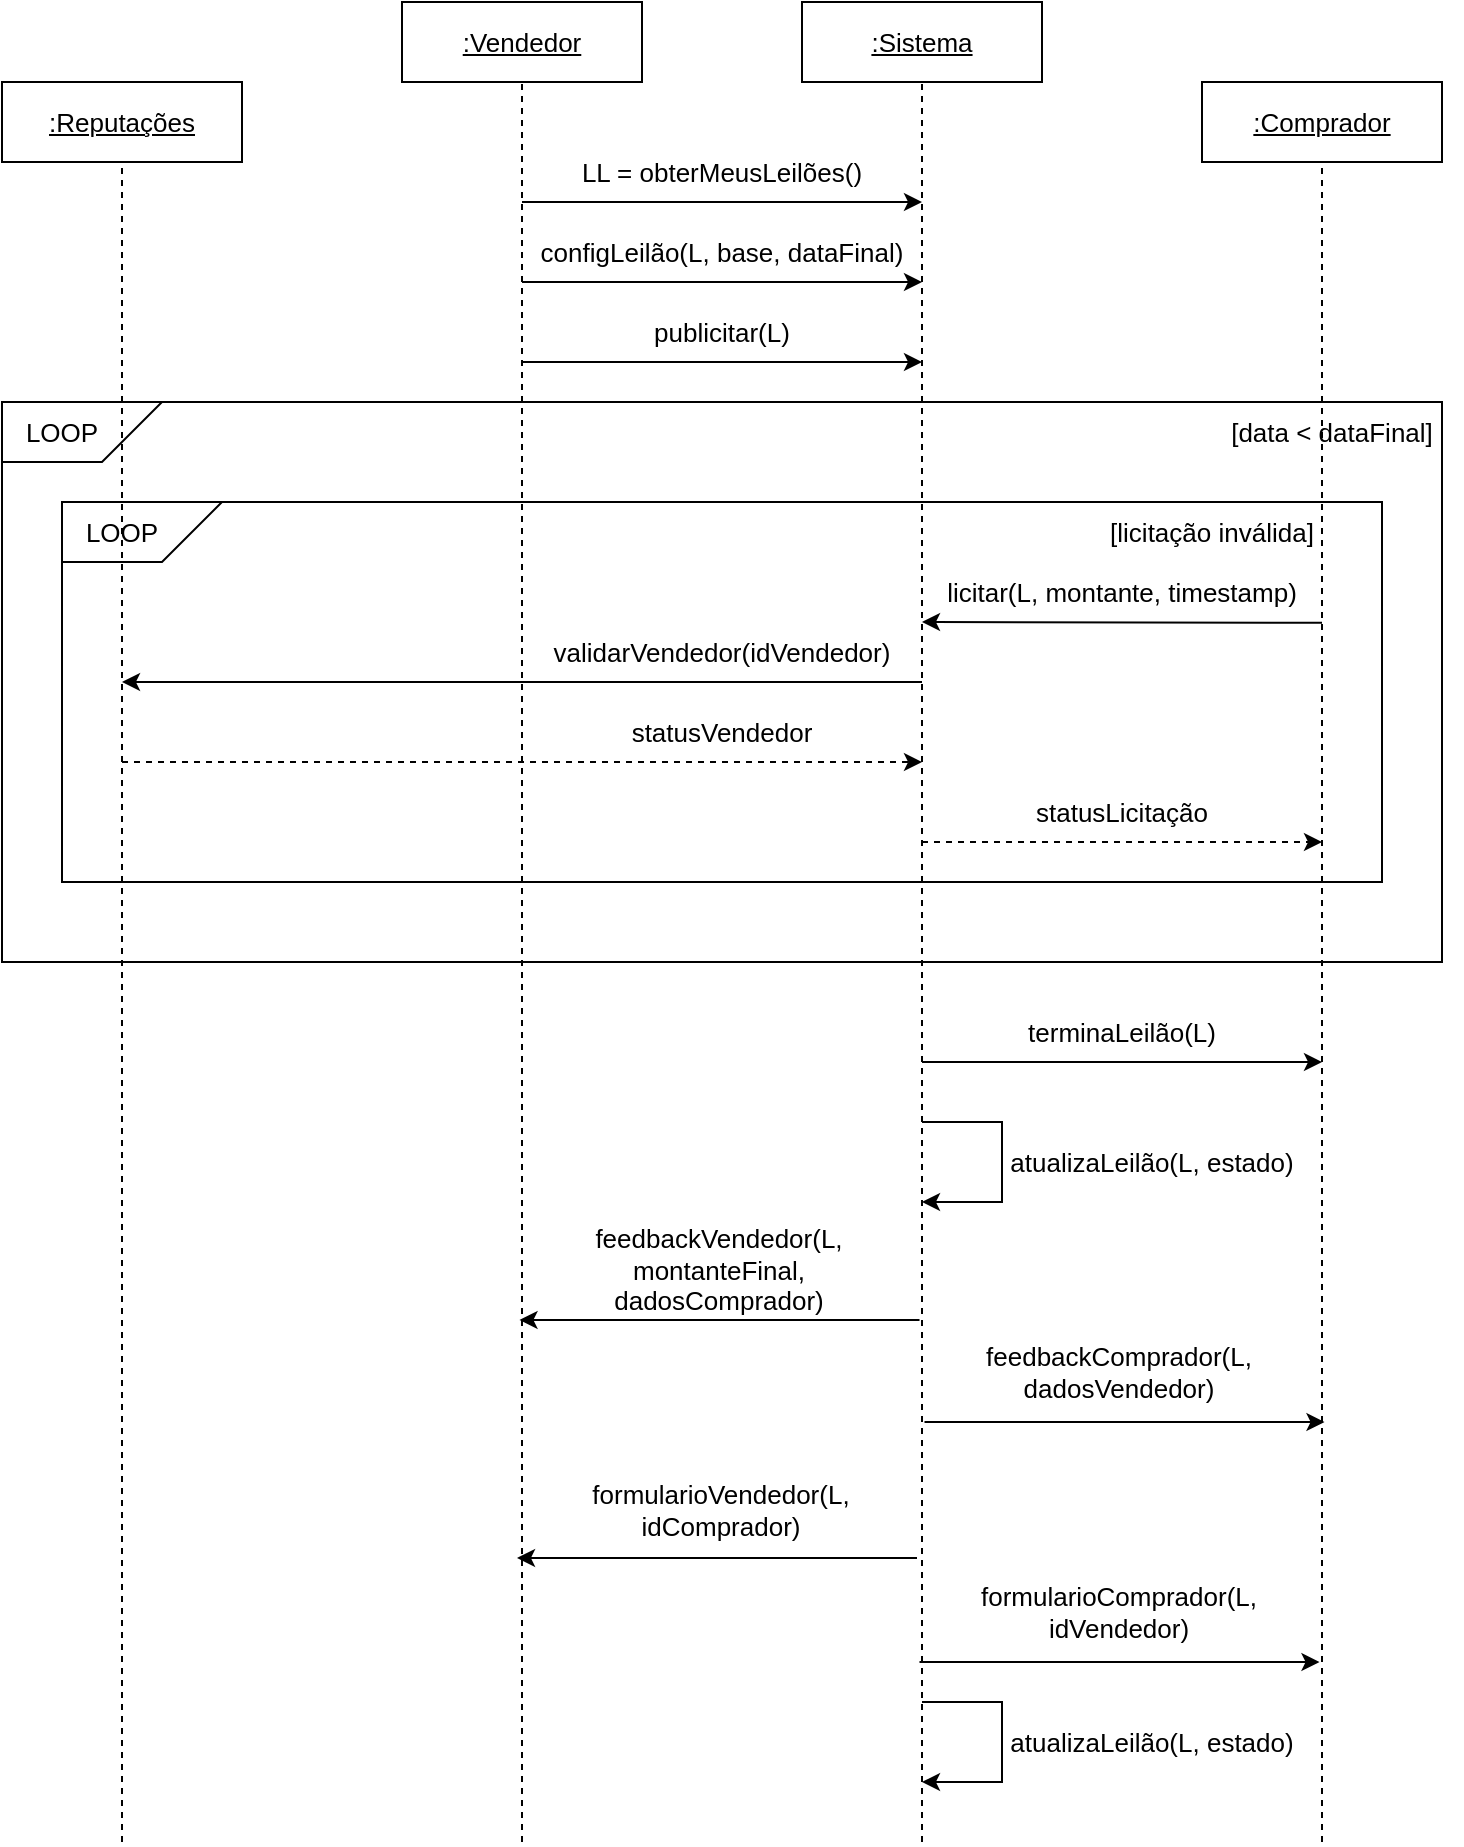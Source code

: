 <mxfile version="18.1.3" type="device"><diagram id="CkuuAFPeBTgD3vncC8q3" name="Page-1"><mxGraphModel dx="813" dy="431" grid="1" gridSize="10" guides="1" tooltips="1" connect="1" arrows="1" fold="1" page="1" pageScale="1" pageWidth="827" pageHeight="1169" math="0" shadow="0"><root><mxCell id="0"/><mxCell id="1" parent="0"/><mxCell id="TFdUQ2f9A7EuVkcZQJ88-1" value="&lt;u&gt;&lt;font style=&quot;font-size: 13px;&quot;&gt;:Reputações&lt;/font&gt;&lt;/u&gt;" style="rounded=0;whiteSpace=wrap;html=1;" parent="1" vertex="1"><mxGeometry x="40" y="240" width="120" height="40" as="geometry"/></mxCell><mxCell id="TFdUQ2f9A7EuVkcZQJ88-2" value="&lt;u&gt;&lt;font style=&quot;font-size: 13px;&quot;&gt;:Comprador&lt;/font&gt;&lt;/u&gt;" style="rounded=0;whiteSpace=wrap;html=1;" parent="1" vertex="1"><mxGeometry x="640" y="240" width="120" height="40" as="geometry"/></mxCell><mxCell id="TFdUQ2f9A7EuVkcZQJ88-3" value="&lt;u&gt;&lt;font style=&quot;font-size: 13px;&quot;&gt;:Vendedor&lt;/font&gt;&lt;/u&gt;" style="rounded=0;whiteSpace=wrap;html=1;" parent="1" vertex="1"><mxGeometry x="240" y="200" width="120" height="40" as="geometry"/></mxCell><mxCell id="TFdUQ2f9A7EuVkcZQJ88-4" value="&lt;u&gt;&lt;font style=&quot;font-size: 13px;&quot;&gt;:Sistema&lt;/font&gt;&lt;/u&gt;" style="rounded=0;whiteSpace=wrap;html=1;" parent="1" vertex="1"><mxGeometry x="440" y="200" width="120" height="40" as="geometry"/></mxCell><mxCell id="TFdUQ2f9A7EuVkcZQJ88-5" value="" style="endArrow=none;dashed=1;html=1;rounded=0;entryX=0.5;entryY=1;entryDx=0;entryDy=0;" parent="1" target="TFdUQ2f9A7EuVkcZQJ88-1" edge="1"><mxGeometry width="50" height="50" relative="1" as="geometry"><mxPoint x="100" y="1120" as="sourcePoint"/><mxPoint x="100" y="290" as="targetPoint"/></mxGeometry></mxCell><mxCell id="TFdUQ2f9A7EuVkcZQJ88-6" value="" style="endArrow=none;dashed=1;html=1;rounded=0;entryX=0.5;entryY=1;entryDx=0;entryDy=0;" parent="1" target="TFdUQ2f9A7EuVkcZQJ88-3" edge="1"><mxGeometry width="50" height="50" relative="1" as="geometry"><mxPoint x="300" y="1120" as="sourcePoint"/><mxPoint x="300" y="250" as="targetPoint"/></mxGeometry></mxCell><mxCell id="TFdUQ2f9A7EuVkcZQJ88-7" value="" style="endArrow=none;dashed=1;html=1;rounded=0;entryX=0.5;entryY=1;entryDx=0;entryDy=0;" parent="1" target="TFdUQ2f9A7EuVkcZQJ88-4" edge="1"><mxGeometry width="50" height="50" relative="1" as="geometry"><mxPoint x="500" y="1120" as="sourcePoint"/><mxPoint x="500.18" y="250" as="targetPoint"/></mxGeometry></mxCell><mxCell id="TFdUQ2f9A7EuVkcZQJ88-8" value="" style="endArrow=none;dashed=1;html=1;rounded=0;entryX=0.5;entryY=1;entryDx=0;entryDy=0;" parent="1" target="TFdUQ2f9A7EuVkcZQJ88-2" edge="1"><mxGeometry width="50" height="50" relative="1" as="geometry"><mxPoint x="700" y="1120" as="sourcePoint"/><mxPoint x="699.76" y="290" as="targetPoint"/></mxGeometry></mxCell><mxCell id="TFdUQ2f9A7EuVkcZQJ88-9" value="" style="endArrow=classic;html=1;rounded=0;" parent="1" edge="1"><mxGeometry width="50" height="50" relative="1" as="geometry"><mxPoint x="300" y="300" as="sourcePoint"/><mxPoint x="500" y="300" as="targetPoint"/></mxGeometry></mxCell><mxCell id="TFdUQ2f9A7EuVkcZQJ88-10" value="" style="endArrow=classic;html=1;rounded=0;" parent="1" edge="1"><mxGeometry width="50" height="50" relative="1" as="geometry"><mxPoint x="300" y="340" as="sourcePoint"/><mxPoint x="500" y="340" as="targetPoint"/></mxGeometry></mxCell><mxCell id="TFdUQ2f9A7EuVkcZQJ88-11" value="" style="endArrow=classic;html=1;rounded=0;" parent="1" edge="1"><mxGeometry width="50" height="50" relative="1" as="geometry"><mxPoint x="300" y="380" as="sourcePoint"/><mxPoint x="500" y="380" as="targetPoint"/></mxGeometry></mxCell><mxCell id="TFdUQ2f9A7EuVkcZQJ88-12" value="&lt;font style=&quot;font-size: 13px;&quot;&gt;LL = obterMeusLeilões()&lt;/font&gt;" style="text;html=1;strokeColor=none;fillColor=none;align=center;verticalAlign=middle;whiteSpace=wrap;rounded=0;" parent="1" vertex="1"><mxGeometry x="320" y="270" width="160" height="30" as="geometry"/></mxCell><mxCell id="TFdUQ2f9A7EuVkcZQJ88-13" value="&lt;font style=&quot;font-size: 13px;&quot;&gt;configLeilão(L, base, dataFinal)&lt;/font&gt;" style="text;html=1;strokeColor=none;fillColor=none;align=center;verticalAlign=middle;whiteSpace=wrap;rounded=0;" parent="1" vertex="1"><mxGeometry x="300" y="310" width="200" height="30" as="geometry"/></mxCell><mxCell id="TFdUQ2f9A7EuVkcZQJ88-15" value="&lt;font style=&quot;font-size: 13px;&quot;&gt;publicitar(L)&lt;/font&gt;" style="text;html=1;strokeColor=none;fillColor=none;align=center;verticalAlign=middle;whiteSpace=wrap;rounded=0;" parent="1" vertex="1"><mxGeometry x="320" y="350" width="160" height="30" as="geometry"/></mxCell><mxCell id="TFdUQ2f9A7EuVkcZQJ88-17" value="" style="rounded=0;whiteSpace=wrap;html=1;fillColor=none;" parent="1" vertex="1"><mxGeometry x="40" y="400" width="720" height="280" as="geometry"/></mxCell><mxCell id="TFdUQ2f9A7EuVkcZQJ88-18" value="&lt;font style=&quot;font-size: 13px;&quot;&gt;[data &amp;lt; dataFinal]&lt;/font&gt;" style="text;html=1;strokeColor=none;fillColor=none;align=center;verticalAlign=middle;whiteSpace=wrap;rounded=0;" parent="1" vertex="1"><mxGeometry x="640" y="400" width="130" height="30" as="geometry"/></mxCell><mxCell id="TFdUQ2f9A7EuVkcZQJ88-20" value="" style="shape=card;whiteSpace=wrap;html=1;fontSize=13;fillColor=none;rotation=-180;" parent="1" vertex="1"><mxGeometry x="40" y="400" width="80" height="30" as="geometry"/></mxCell><mxCell id="TFdUQ2f9A7EuVkcZQJ88-21" value="" style="shape=card;whiteSpace=wrap;html=1;fontSize=13;fillColor=none;rotation=-180;" parent="1" vertex="1"><mxGeometry x="70" y="450" width="80" height="30" as="geometry"/></mxCell><mxCell id="TFdUQ2f9A7EuVkcZQJ88-22" value="" style="rounded=0;whiteSpace=wrap;html=1;fontSize=13;fillColor=none;" parent="1" vertex="1"><mxGeometry x="70" y="450" width="660" height="190" as="geometry"/></mxCell><mxCell id="TFdUQ2f9A7EuVkcZQJ88-23" value="" style="endArrow=classic;html=1;rounded=0;" parent="1" edge="1"><mxGeometry width="50" height="50" relative="1" as="geometry"><mxPoint x="700" y="510.42" as="sourcePoint"/><mxPoint x="500" y="510.0" as="targetPoint"/></mxGeometry></mxCell><mxCell id="TFdUQ2f9A7EuVkcZQJ88-26" value="" style="endArrow=classic;html=1;rounded=0;" parent="1" edge="1"><mxGeometry width="50" height="50" relative="1" as="geometry"><mxPoint x="500" y="540.0" as="sourcePoint"/><mxPoint x="100" y="540" as="targetPoint"/></mxGeometry></mxCell><mxCell id="TFdUQ2f9A7EuVkcZQJ88-27" value="" style="endArrow=classic;html=1;rounded=0;dashed=1;" parent="1" edge="1"><mxGeometry width="50" height="50" relative="1" as="geometry"><mxPoint x="500" y="620" as="sourcePoint"/><mxPoint x="700" y="620" as="targetPoint"/></mxGeometry></mxCell><mxCell id="TFdUQ2f9A7EuVkcZQJ88-29" value="" style="endArrow=classic;html=1;rounded=0;dashed=1;" parent="1" edge="1"><mxGeometry width="50" height="50" relative="1" as="geometry"><mxPoint x="100" y="580" as="sourcePoint"/><mxPoint x="500" y="580" as="targetPoint"/></mxGeometry></mxCell><mxCell id="TFdUQ2f9A7EuVkcZQJ88-32" value="LOOP" style="text;html=1;strokeColor=none;fillColor=none;align=center;verticalAlign=middle;whiteSpace=wrap;rounded=0;fontSize=13;" parent="1" vertex="1"><mxGeometry x="40" y="400" width="60" height="30" as="geometry"/></mxCell><mxCell id="TFdUQ2f9A7EuVkcZQJ88-33" value="LOOP" style="text;html=1;strokeColor=none;fillColor=none;align=center;verticalAlign=middle;whiteSpace=wrap;rounded=0;fontSize=13;" parent="1" vertex="1"><mxGeometry x="70" y="450" width="60" height="30" as="geometry"/></mxCell><mxCell id="TFdUQ2f9A7EuVkcZQJ88-34" value="&lt;font style=&quot;font-size: 13px;&quot;&gt;statusLicitação&lt;/font&gt;" style="text;html=1;strokeColor=none;fillColor=none;align=center;verticalAlign=middle;whiteSpace=wrap;rounded=0;" parent="1" vertex="1"><mxGeometry x="520" y="590" width="160" height="30" as="geometry"/></mxCell><mxCell id="TFdUQ2f9A7EuVkcZQJ88-36" value="&lt;font style=&quot;font-size: 13px;&quot;&gt;statusVendedor&lt;/font&gt;" style="text;html=1;strokeColor=none;fillColor=none;align=center;verticalAlign=middle;whiteSpace=wrap;rounded=0;" parent="1" vertex="1"><mxGeometry x="320" y="550" width="160" height="30" as="geometry"/></mxCell><mxCell id="TFdUQ2f9A7EuVkcZQJ88-37" value="&lt;font style=&quot;font-size: 13px;&quot;&gt;validarVendedor(idVendedor)&lt;/font&gt;" style="text;html=1;strokeColor=none;fillColor=none;align=center;verticalAlign=middle;whiteSpace=wrap;rounded=0;" parent="1" vertex="1"><mxGeometry x="320" y="510" width="160" height="30" as="geometry"/></mxCell><mxCell id="TFdUQ2f9A7EuVkcZQJ88-38" value="&lt;font style=&quot;font-size: 13px;&quot;&gt;[licitação inválida]&lt;/font&gt;" style="text;html=1;strokeColor=none;fillColor=none;align=center;verticalAlign=middle;whiteSpace=wrap;rounded=0;" parent="1" vertex="1"><mxGeometry x="580" y="450" width="130" height="30" as="geometry"/></mxCell><mxCell id="TFdUQ2f9A7EuVkcZQJ88-39" value="&lt;span style=&quot;font-size: 13px;&quot;&gt;licitar(L, montante, timestamp)&lt;/span&gt;" style="text;html=1;strokeColor=none;fillColor=none;align=center;verticalAlign=middle;whiteSpace=wrap;rounded=0;" parent="1" vertex="1"><mxGeometry x="505" y="480" width="190" height="30" as="geometry"/></mxCell><mxCell id="g4RJySCC5g2H-ivWu8Qe-1" value="" style="endArrow=classic;html=1;rounded=0;" parent="1" edge="1"><mxGeometry width="50" height="50" relative="1" as="geometry"><mxPoint x="500" y="730" as="sourcePoint"/><mxPoint x="700" y="730" as="targetPoint"/></mxGeometry></mxCell><mxCell id="g4RJySCC5g2H-ivWu8Qe-2" value="&lt;span style=&quot;font-size: 13px;&quot;&gt;terminaLeilão(L)&lt;/span&gt;" style="text;html=1;strokeColor=none;fillColor=none;align=center;verticalAlign=middle;whiteSpace=wrap;rounded=0;" parent="1" vertex="1"><mxGeometry x="520" y="700" width="160" height="30" as="geometry"/></mxCell><mxCell id="g4RJySCC5g2H-ivWu8Qe-3" value="" style="endArrow=classic;html=1;rounded=0;" parent="1" edge="1"><mxGeometry width="50" height="50" relative="1" as="geometry"><mxPoint x="498.75" y="859" as="sourcePoint"/><mxPoint x="298.75" y="859" as="targetPoint"/></mxGeometry></mxCell><mxCell id="g4RJySCC5g2H-ivWu8Qe-4" value="" style="endArrow=classic;html=1;rounded=0;startArrow=none;" parent="1" source="g4RJySCC5g2H-ivWu8Qe-9" edge="1"><mxGeometry width="50" height="50" relative="1" as="geometry"><mxPoint x="498.75" y="979" as="sourcePoint"/><mxPoint x="298.75" y="979" as="targetPoint"/></mxGeometry></mxCell><mxCell id="g4RJySCC5g2H-ivWu8Qe-6" value="&lt;span style=&quot;font-size: 13px;&quot;&gt;feedbackVendedor(L, montanteFinal, dadosComprador)&lt;/span&gt;" style="text;html=1;strokeColor=none;fillColor=none;align=center;verticalAlign=middle;whiteSpace=wrap;rounded=0;" parent="1" vertex="1"><mxGeometry x="306.25" y="809" width="185" height="50" as="geometry"/></mxCell><mxCell id="g4RJySCC5g2H-ivWu8Qe-7" value="" style="endArrow=classic;html=1;rounded=0;" parent="1" edge="1"><mxGeometry width="50" height="50" relative="1" as="geometry"><mxPoint x="501.25" y="910" as="sourcePoint"/><mxPoint x="701.25" y="910" as="targetPoint"/></mxGeometry></mxCell><mxCell id="g4RJySCC5g2H-ivWu8Qe-8" value="&lt;span style=&quot;font-size: 13px;&quot;&gt;feedbackComprador(L, dadosVendedor)&lt;/span&gt;" style="text;html=1;strokeColor=none;fillColor=none;align=center;verticalAlign=middle;whiteSpace=wrap;rounded=0;" parent="1" vertex="1"><mxGeometry x="506.25" y="860" width="185" height="50" as="geometry"/></mxCell><mxCell id="g4RJySCC5g2H-ivWu8Qe-9" value="&lt;span style=&quot;font-size: 13px;&quot;&gt;formularioVendedor(L, idComprador&lt;/span&gt;&lt;span style=&quot;color: rgba(0, 0, 0, 0); font-family: monospace; font-size: 0px; text-align: start;&quot;&gt;mxGraphModel%3E%3Croot%3E%3CmxCell%20id%3D%220%22%2F%3E%3CmxCell%20id%3D%221%22%20parent%3D%220%22%2F%3E%3CmxCell%20id%3D%222%22%20value%3D%22%26lt%3Bspan%20style%3D%26quot%3Bfont-size%3A%2013px%3B%26quot%3B%26gt%3BfeedbackComprador(L%2C%20sucesso%2C%20dadosComprador)%26lt%3B%2Fspan%26gt%3B%22%20style%3D%22text%3Bhtml%3D1%3BstrokeColor%3Dnone%3BfillColor%3Dnone%3Balign%3Dcenter%3BverticalAlign%3Dmiddle%3BwhiteSpace%3Dwrap%3Brounded%3D0%3B%22%20vertex%3D%221%22%20parent%3D%221%22%3E%3CmxGeometry%20x%3D%22307.5%22%20y%3D%22850%22%20width%3D%22185%22%20height%3D%2250%22%20as%3D%22geometry%22%2F%3E%3C%2FmxCell%3E%3C%2Froot%3E%3C%2FmxGraphModel%3E&lt;/span&gt;&lt;span style=&quot;font-size: 13px;&quot;&gt;)&lt;/span&gt;" style="text;html=1;strokeColor=none;fillColor=none;align=center;verticalAlign=middle;whiteSpace=wrap;rounded=0;" parent="1" vertex="1"><mxGeometry x="297.5" y="929" width="202.5" height="50" as="geometry"/></mxCell><mxCell id="g4RJySCC5g2H-ivWu8Qe-10" value="" style="endArrow=none;html=1;rounded=0;" parent="1" edge="1"><mxGeometry width="50" height="50" relative="1" as="geometry"><mxPoint x="501.25" y="980" as="sourcePoint"/><mxPoint x="501.25" y="980" as="targetPoint"/></mxGeometry></mxCell><mxCell id="g4RJySCC5g2H-ivWu8Qe-12" value="" style="endArrow=classic;html=1;rounded=0;" parent="1" edge="1"><mxGeometry width="50" height="50" relative="1" as="geometry"><mxPoint x="497.5" y="978" as="sourcePoint"/><mxPoint x="297.5" y="978" as="targetPoint"/></mxGeometry></mxCell><mxCell id="g4RJySCC5g2H-ivWu8Qe-13" value="&lt;span style=&quot;font-size: 13px;&quot;&gt;formularioComprador(L, idVendedor&lt;/span&gt;&lt;span style=&quot;color: rgba(0, 0, 0, 0); font-family: monospace; font-size: 0px; text-align: start;&quot;&gt;%3E%3Croot%3E%3CmxCell%20id%3D%220%22%2F%3E%3CmxCell%20id%3D%221%22%20parent%3D%220%22%2F%3E%3CmxCell%20id%3D%222%22%20value%3D%22%26lt%3Bspan%20style%3D%26quot%3Bfont-size%3A%2013px%3B%26quot%3B%26gt%3BfeedbackComprador(L%2C%20sucesso%2C%20dadosComprador)%26lt%3B%2Fspan%26gt%3B%22%20style%3D%22text%3Bhtml%3D1%3BstrokeColor%3Dnone%3BfillColor%3Dnone%3Balign%3Dcenter%3BverticalAlign%3Dmiddle%3BwhiteSpace%3Dwrap%3Brounded%3D0%3B%22%20vertex%3D%221%22%20parent%3D%221%22%3E%3CmxGeometry%20x%3D%22307.5%22%20y%3D%22850%22%20width%3D%22185%22%20height%3D%2250%22%20as%3D%22geometry%22%2F%3E%3C%2FmxCell%3E%3C%2Froot%3E%3C%2FmxGraphModel%3E&lt;/span&gt;&lt;span style=&quot;font-size: 13px;&quot;&gt;)&lt;/span&gt;" style="text;html=1;strokeColor=none;fillColor=none;align=center;verticalAlign=middle;whiteSpace=wrap;rounded=0;" parent="1" vertex="1"><mxGeometry x="519.38" y="980" width="158.75" height="50" as="geometry"/></mxCell><mxCell id="g4RJySCC5g2H-ivWu8Qe-14" value="" style="endArrow=classic;html=1;rounded=0;" parent="1" edge="1"><mxGeometry width="50" height="50" relative="1" as="geometry"><mxPoint x="498.75" y="1030" as="sourcePoint"/><mxPoint x="698.75" y="1030" as="targetPoint"/></mxGeometry></mxCell><mxCell id="g4RJySCC5g2H-ivWu8Qe-15" value="" style="endArrow=classic;html=1;rounded=0;" parent="1" edge="1"><mxGeometry width="50" height="50" relative="1" as="geometry"><mxPoint x="500" y="760" as="sourcePoint"/><mxPoint x="500" y="800" as="targetPoint"/><Array as="points"><mxPoint x="540" y="760"/><mxPoint x="540" y="800"/></Array></mxGeometry></mxCell><mxCell id="g4RJySCC5g2H-ivWu8Qe-16" value="&lt;span style=&quot;font-size: 13px;&quot;&gt;atualizaLeilão(L, estado)&lt;/span&gt;" style="text;html=1;strokeColor=none;fillColor=none;align=center;verticalAlign=middle;whiteSpace=wrap;rounded=0;" parent="1" vertex="1"><mxGeometry x="535" y="760" width="160" height="40" as="geometry"/></mxCell><mxCell id="g4RJySCC5g2H-ivWu8Qe-17" value="" style="endArrow=classic;html=1;rounded=0;" parent="1" edge="1"><mxGeometry width="50" height="50" relative="1" as="geometry"><mxPoint x="500" y="1050" as="sourcePoint"/><mxPoint x="500" y="1090" as="targetPoint"/><Array as="points"><mxPoint x="540" y="1050"/><mxPoint x="540" y="1090"/></Array></mxGeometry></mxCell><mxCell id="g4RJySCC5g2H-ivWu8Qe-18" value="&lt;span style=&quot;font-size: 13px;&quot;&gt;atualizaLeilão(L, estado)&lt;/span&gt;" style="text;html=1;strokeColor=none;fillColor=none;align=center;verticalAlign=middle;whiteSpace=wrap;rounded=0;" parent="1" vertex="1"><mxGeometry x="535" y="1050" width="160" height="40" as="geometry"/></mxCell></root></mxGraphModel></diagram></mxfile>
